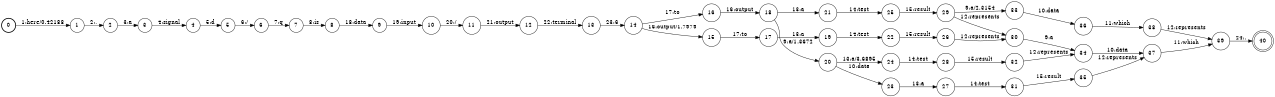 digraph FST {
rankdir = LR;
size = "8.5,11";
label = "";
center = 1;
orientation = Portrait;
ranksep = "0.4";
nodesep = "0.25";
0 [label = "0", shape = circle, style = bold, fontsize = 14]
	0 -> 1 [label = "1:here/0.42188", fontsize = 14];
1 [label = "1", shape = circle, style = solid, fontsize = 14]
	1 -> 2 [label = "2:,", fontsize = 14];
2 [label = "2", shape = circle, style = solid, fontsize = 14]
	2 -> 3 [label = "3:a", fontsize = 14];
3 [label = "3", shape = circle, style = solid, fontsize = 14]
	3 -> 4 [label = "4:signal", fontsize = 14];
4 [label = "4", shape = circle, style = solid, fontsize = 14]
	4 -> 5 [label = "5:d", fontsize = 14];
5 [label = "5", shape = circle, style = solid, fontsize = 14]
	5 -> 6 [label = "6:/", fontsize = 14];
6 [label = "6", shape = circle, style = solid, fontsize = 14]
	6 -> 7 [label = "7:q", fontsize = 14];
7 [label = "7", shape = circle, style = solid, fontsize = 14]
	7 -> 8 [label = "8:is", fontsize = 14];
8 [label = "8", shape = circle, style = solid, fontsize = 14]
	8 -> 9 [label = "18:data", fontsize = 14];
9 [label = "9", shape = circle, style = solid, fontsize = 14]
	9 -> 10 [label = "19:input", fontsize = 14];
10 [label = "10", shape = circle, style = solid, fontsize = 14]
	10 -> 11 [label = "20:/", fontsize = 14];
11 [label = "11", shape = circle, style = solid, fontsize = 14]
	11 -> 12 [label = "21:output", fontsize = 14];
12 [label = "12", shape = circle, style = solid, fontsize = 14]
	12 -> 13 [label = "22:terminal", fontsize = 14];
13 [label = "13", shape = circle, style = solid, fontsize = 14]
	13 -> 14 [label = "23:6", fontsize = 14];
14 [label = "14", shape = circle, style = solid, fontsize = 14]
	14 -> 16 [label = "17:to", fontsize = 14];
	14 -> 15 [label = "16:output/1.7979", fontsize = 14];
15 [label = "15", shape = circle, style = solid, fontsize = 14]
	15 -> 17 [label = "17:to", fontsize = 14];
16 [label = "16", shape = circle, style = solid, fontsize = 14]
	16 -> 18 [label = "16:output", fontsize = 14];
17 [label = "17", shape = circle, style = solid, fontsize = 14]
	17 -> 19 [label = "13:a", fontsize = 14];
18 [label = "18", shape = circle, style = solid, fontsize = 14]
	18 -> 20 [label = "9:a/1.3672", fontsize = 14];
	18 -> 21 [label = "13:a", fontsize = 14];
19 [label = "19", shape = circle, style = solid, fontsize = 14]
	19 -> 22 [label = "14:test", fontsize = 14];
20 [label = "20", shape = circle, style = solid, fontsize = 14]
	20 -> 24 [label = "13:a/3.6895", fontsize = 14];
	20 -> 23 [label = "10:data", fontsize = 14];
21 [label = "21", shape = circle, style = solid, fontsize = 14]
	21 -> 25 [label = "14:test", fontsize = 14];
22 [label = "22", shape = circle, style = solid, fontsize = 14]
	22 -> 26 [label = "15:result", fontsize = 14];
23 [label = "23", shape = circle, style = solid, fontsize = 14]
	23 -> 27 [label = "13:a", fontsize = 14];
24 [label = "24", shape = circle, style = solid, fontsize = 14]
	24 -> 28 [label = "14:test", fontsize = 14];
25 [label = "25", shape = circle, style = solid, fontsize = 14]
	25 -> 29 [label = "15:result", fontsize = 14];
26 [label = "26", shape = circle, style = solid, fontsize = 14]
	26 -> 30 [label = "12:represents", fontsize = 14];
27 [label = "27", shape = circle, style = solid, fontsize = 14]
	27 -> 31 [label = "14:test", fontsize = 14];
28 [label = "28", shape = circle, style = solid, fontsize = 14]
	28 -> 32 [label = "15:result", fontsize = 14];
29 [label = "29", shape = circle, style = solid, fontsize = 14]
	29 -> 33 [label = "9:a/2.3154", fontsize = 14];
	29 -> 30 [label = "12:represents", fontsize = 14];
30 [label = "30", shape = circle, style = solid, fontsize = 14]
	30 -> 34 [label = "9:a", fontsize = 14];
31 [label = "31", shape = circle, style = solid, fontsize = 14]
	31 -> 35 [label = "15:result", fontsize = 14];
32 [label = "32", shape = circle, style = solid, fontsize = 14]
	32 -> 34 [label = "12:represents", fontsize = 14];
33 [label = "33", shape = circle, style = solid, fontsize = 14]
	33 -> 36 [label = "10:data", fontsize = 14];
34 [label = "34", shape = circle, style = solid, fontsize = 14]
	34 -> 37 [label = "10:data", fontsize = 14];
35 [label = "35", shape = circle, style = solid, fontsize = 14]
	35 -> 37 [label = "12:represents", fontsize = 14];
36 [label = "36", shape = circle, style = solid, fontsize = 14]
	36 -> 38 [label = "11:which", fontsize = 14];
37 [label = "37", shape = circle, style = solid, fontsize = 14]
	37 -> 39 [label = "11:which", fontsize = 14];
38 [label = "38", shape = circle, style = solid, fontsize = 14]
	38 -> 39 [label = "12:represents", fontsize = 14];
39 [label = "39", shape = circle, style = solid, fontsize = 14]
	39 -> 40 [label = "24:.", fontsize = 14];
40 [label = "40", shape = doublecircle, style = solid, fontsize = 14]
}
